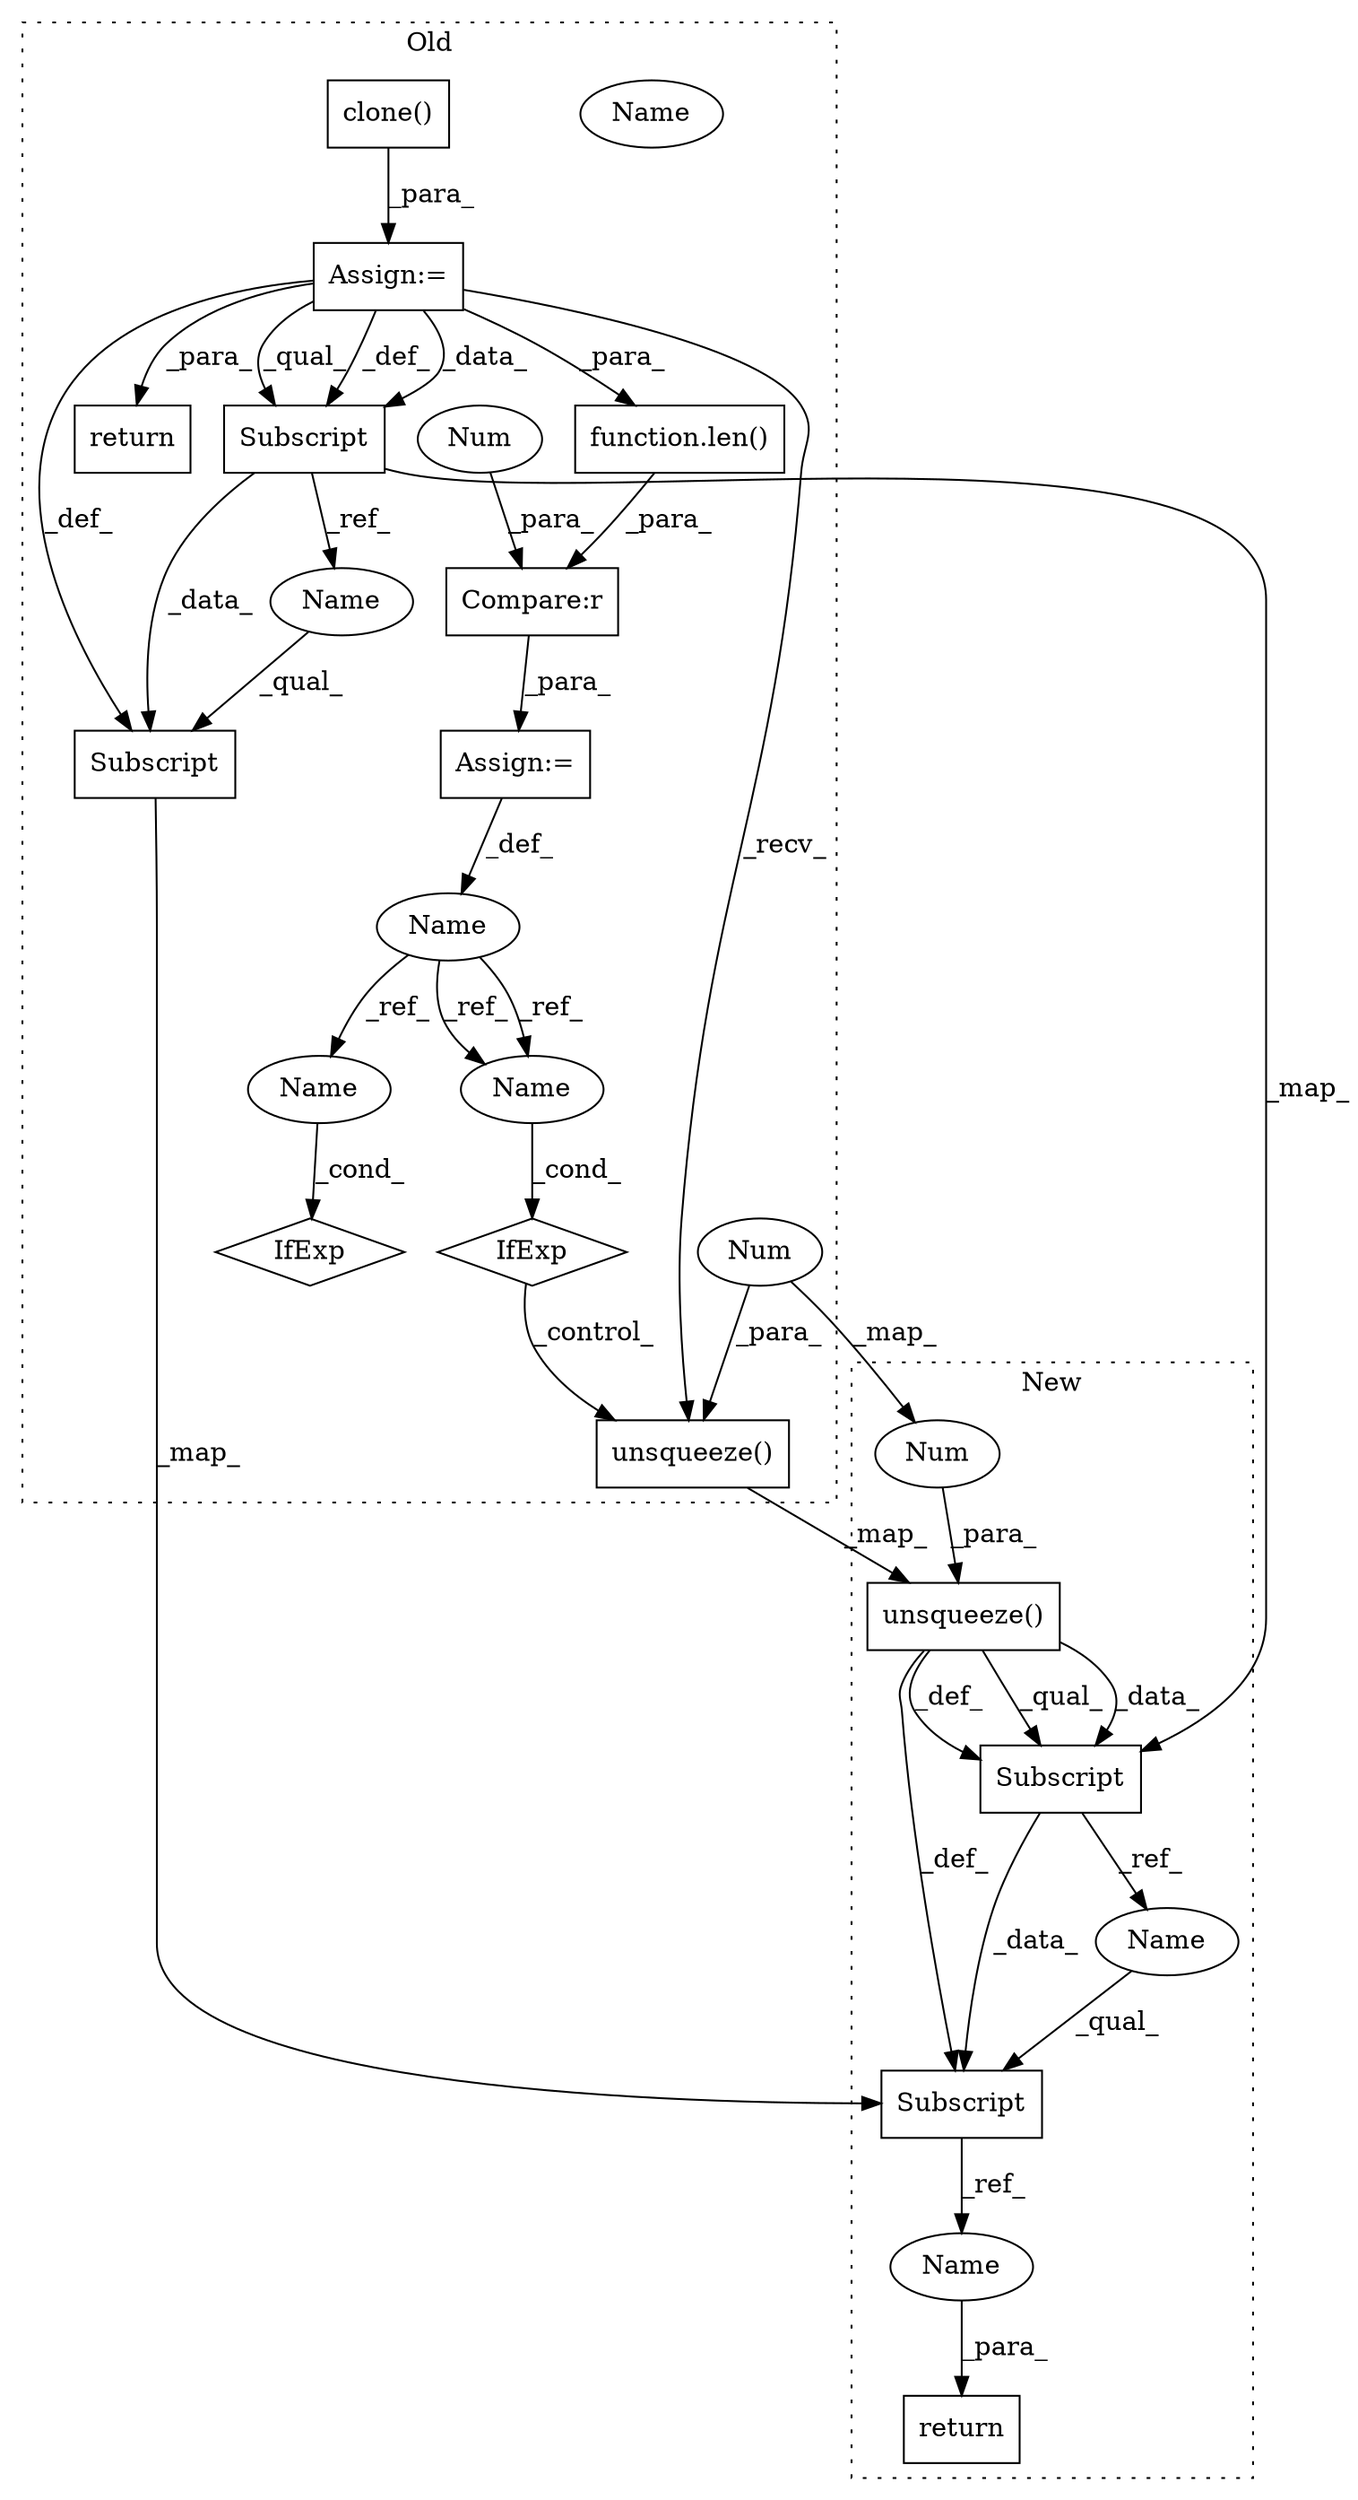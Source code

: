 digraph G {
subgraph cluster0 {
1 [label="IfExp" a="51" s="2979,2995" l="4,6" shape="diamond"];
3 [label="Compare:r" a="40" s="2648" l="21" shape="box"];
4 [label="Num" a="76" s="2668" l="1" shape="ellipse"];
5 [label="function.len()" a="75" s="2648,2663" l="4,1" shape="box"];
6 [label="Assign:=" a="68" s="2610" l="3" shape="box"];
7 [label="return" a="93" s="2956" l="7" shape="box"];
9 [label="Subscript" a="63" s="2932,0" l="14,0" shape="box"];
10 [label="IfExp" a="51" s="2700,2716" l="4,6" shape="diamond"];
11 [label="Subscript" a="63" s="2909,0" l="14,0" shape="box"];
13 [label="Name" a="87" s="2633" l="12" shape="ellipse"];
14 [label="unsqueeze()" a="75" s="2682,2699" l="16,1" shape="box"];
16 [label="Name" a="87" s="2704" l="12" shape="ellipse"];
17 [label="Num" a="76" s="2698" l="1" shape="ellipse"];
19 [label="Assign:=" a="68" s="2645" l="3" shape="box"];
20 [label="clone()" a="75" s="2613" l="15" shape="box"];
21 [label="Name" a="87" s="2704" l="12" shape="ellipse"];
22 [label="Name" a="87" s="2983" l="12" shape="ellipse"];
24 [label="Name" a="87" s="2932" l="5" shape="ellipse"];
label = "Old";
style="dotted";
}
subgraph cluster1 {
2 [label="return" a="93" s="3197" l="7" shape="box"];
8 [label="Subscript" a="63" s="3171,0" l="16,0" shape="box"];
12 [label="Subscript" a="63" s="3146,0" l="16,0" shape="box"];
15 [label="unsqueeze()" a="75" s="2947,2964" l="16,1" shape="box"];
18 [label="Num" a="76" s="2963" l="1" shape="ellipse"];
23 [label="Name" a="87" s="3204" l="7" shape="ellipse"];
25 [label="Name" a="87" s="3171" l="7" shape="ellipse"];
label = "New";
style="dotted";
}
3 -> 19 [label="_para_"];
4 -> 3 [label="_para_"];
5 -> 3 [label="_para_"];
6 -> 11 [label="_qual_"];
6 -> 11 [label="_def_"];
6 -> 11 [label="_data_"];
6 -> 5 [label="_para_"];
6 -> 7 [label="_para_"];
6 -> 14 [label="_recv_"];
6 -> 9 [label="_def_"];
8 -> 23 [label="_ref_"];
9 -> 8 [label="_map_"];
10 -> 14 [label="_control_"];
11 -> 12 [label="_map_"];
11 -> 9 [label="_data_"];
11 -> 24 [label="_ref_"];
12 -> 8 [label="_data_"];
12 -> 25 [label="_ref_"];
13 -> 21 [label="_ref_"];
13 -> 22 [label="_ref_"];
13 -> 21 [label="_ref_"];
14 -> 15 [label="_map_"];
15 -> 12 [label="_data_"];
15 -> 8 [label="_def_"];
15 -> 12 [label="_def_"];
15 -> 12 [label="_qual_"];
17 -> 18 [label="_map_"];
17 -> 14 [label="_para_"];
18 -> 15 [label="_para_"];
19 -> 13 [label="_def_"];
20 -> 6 [label="_para_"];
21 -> 10 [label="_cond_"];
22 -> 1 [label="_cond_"];
23 -> 2 [label="_para_"];
24 -> 9 [label="_qual_"];
25 -> 8 [label="_qual_"];
}